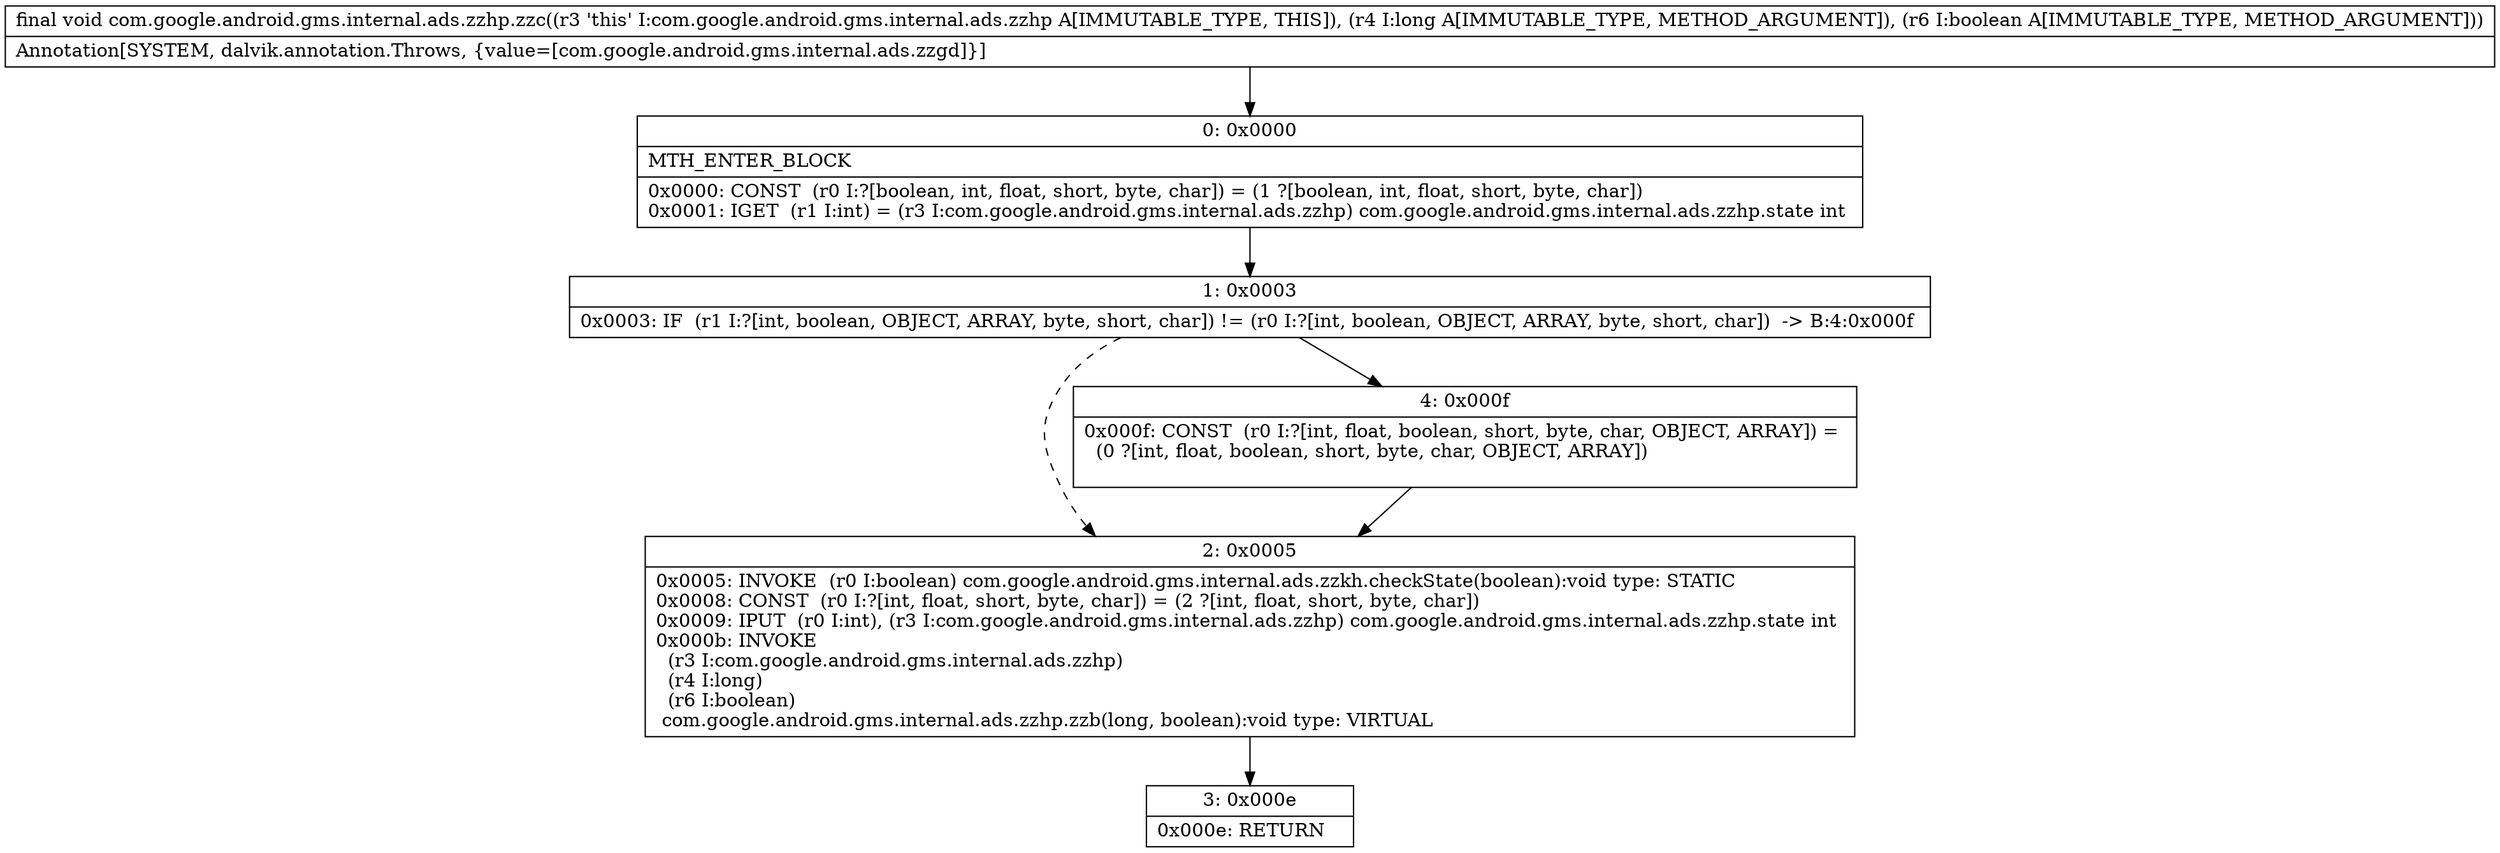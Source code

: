 digraph "CFG forcom.google.android.gms.internal.ads.zzhp.zzc(JZ)V" {
Node_0 [shape=record,label="{0\:\ 0x0000|MTH_ENTER_BLOCK\l|0x0000: CONST  (r0 I:?[boolean, int, float, short, byte, char]) = (1 ?[boolean, int, float, short, byte, char]) \l0x0001: IGET  (r1 I:int) = (r3 I:com.google.android.gms.internal.ads.zzhp) com.google.android.gms.internal.ads.zzhp.state int \l}"];
Node_1 [shape=record,label="{1\:\ 0x0003|0x0003: IF  (r1 I:?[int, boolean, OBJECT, ARRAY, byte, short, char]) != (r0 I:?[int, boolean, OBJECT, ARRAY, byte, short, char])  \-\> B:4:0x000f \l}"];
Node_2 [shape=record,label="{2\:\ 0x0005|0x0005: INVOKE  (r0 I:boolean) com.google.android.gms.internal.ads.zzkh.checkState(boolean):void type: STATIC \l0x0008: CONST  (r0 I:?[int, float, short, byte, char]) = (2 ?[int, float, short, byte, char]) \l0x0009: IPUT  (r0 I:int), (r3 I:com.google.android.gms.internal.ads.zzhp) com.google.android.gms.internal.ads.zzhp.state int \l0x000b: INVOKE  \l  (r3 I:com.google.android.gms.internal.ads.zzhp)\l  (r4 I:long)\l  (r6 I:boolean)\l com.google.android.gms.internal.ads.zzhp.zzb(long, boolean):void type: VIRTUAL \l}"];
Node_3 [shape=record,label="{3\:\ 0x000e|0x000e: RETURN   \l}"];
Node_4 [shape=record,label="{4\:\ 0x000f|0x000f: CONST  (r0 I:?[int, float, boolean, short, byte, char, OBJECT, ARRAY]) = \l  (0 ?[int, float, boolean, short, byte, char, OBJECT, ARRAY])\l \l}"];
MethodNode[shape=record,label="{final void com.google.android.gms.internal.ads.zzhp.zzc((r3 'this' I:com.google.android.gms.internal.ads.zzhp A[IMMUTABLE_TYPE, THIS]), (r4 I:long A[IMMUTABLE_TYPE, METHOD_ARGUMENT]), (r6 I:boolean A[IMMUTABLE_TYPE, METHOD_ARGUMENT]))  | Annotation[SYSTEM, dalvik.annotation.Throws, \{value=[com.google.android.gms.internal.ads.zzgd]\}]\l}"];
MethodNode -> Node_0;
Node_0 -> Node_1;
Node_1 -> Node_2[style=dashed];
Node_1 -> Node_4;
Node_2 -> Node_3;
Node_4 -> Node_2;
}

